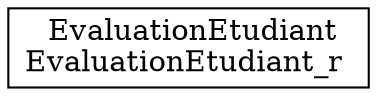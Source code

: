 digraph {
EvaluationEtudiant_r [ label=" EvaluationEtudiant\nEvaluationEtudiant_r " shape= box ]

}
